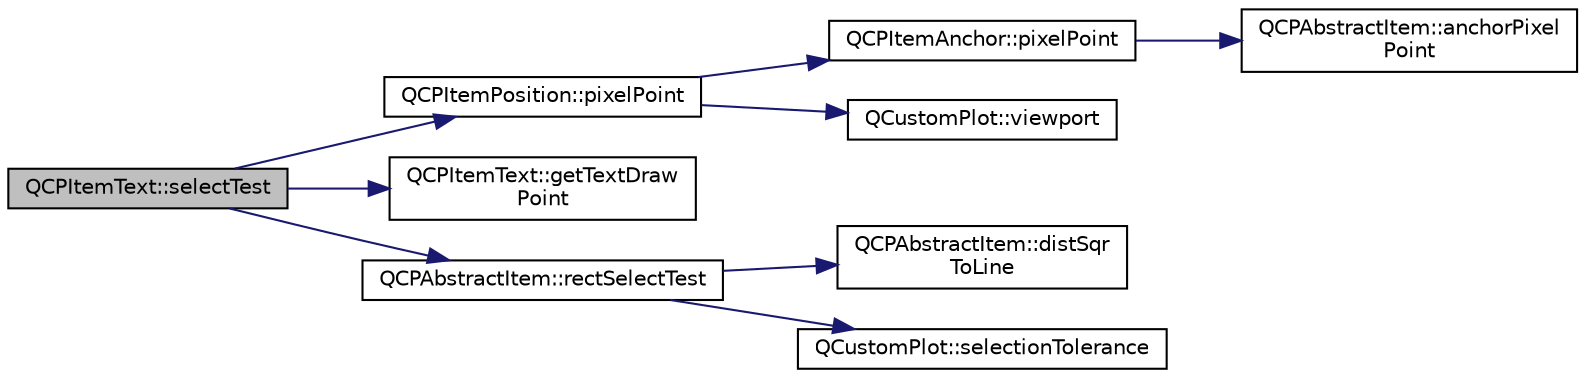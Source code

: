 digraph "QCPItemText::selectTest"
{
  edge [fontname="Helvetica",fontsize="10",labelfontname="Helvetica",labelfontsize="10"];
  node [fontname="Helvetica",fontsize="10",shape=record];
  rankdir="LR";
  Node97 [label="QCPItemText::selectTest",height=0.2,width=0.4,color="black", fillcolor="grey75", style="filled", fontcolor="black"];
  Node97 -> Node98 [color="midnightblue",fontsize="10",style="solid",fontname="Helvetica"];
  Node98 [label="QCPItemPosition::pixelPoint",height=0.2,width=0.4,color="black", fillcolor="white", style="filled",URL="$d1/dad/class_q_c_p_item_position.html#a6cad070c22801295231f5bd6045afe70"];
  Node98 -> Node99 [color="midnightblue",fontsize="10",style="solid",fontname="Helvetica"];
  Node99 [label="QCPItemAnchor::pixelPoint",height=0.2,width=0.4,color="black", fillcolor="white", style="filled",URL="$d4/d7c/class_q_c_p_item_anchor.html#ae1a21d9471d1d788624cad297e1b8d6f"];
  Node99 -> Node100 [color="midnightblue",fontsize="10",style="solid",fontname="Helvetica"];
  Node100 [label="QCPAbstractItem::anchorPixel\lPoint",height=0.2,width=0.4,color="black", fillcolor="white", style="filled",URL="$da/d6a/class_q_c_p_abstract_item.html#a5681c190803e899bac9a240753fdba00"];
  Node98 -> Node101 [color="midnightblue",fontsize="10",style="solid",fontname="Helvetica"];
  Node101 [label="QCustomPlot::viewport",height=0.2,width=0.4,color="black", fillcolor="white", style="filled",URL="$dd/d9b/class_q_custom_plot.html#a19842409b18f556b256d05e97fffc670"];
  Node97 -> Node102 [color="midnightblue",fontsize="10",style="solid",fontname="Helvetica"];
  Node102 [label="QCPItemText::getTextDraw\lPoint",height=0.2,width=0.4,color="black", fillcolor="white", style="filled",URL="$d7/da0/class_q_c_p_item_text.html#a4c76ad7e33c50aff0a60b8f38fe6060e"];
  Node97 -> Node103 [color="midnightblue",fontsize="10",style="solid",fontname="Helvetica"];
  Node103 [label="QCPAbstractItem::rectSelectTest",height=0.2,width=0.4,color="black", fillcolor="white", style="filled",URL="$da/d6a/class_q_c_p_abstract_item.html#a26aa3828d398e29116afee16216d6b36"];
  Node103 -> Node104 [color="midnightblue",fontsize="10",style="solid",fontname="Helvetica"];
  Node104 [label="QCPAbstractItem::distSqr\lToLine",height=0.2,width=0.4,color="black", fillcolor="white", style="filled",URL="$da/d6a/class_q_c_p_abstract_item.html#a8f4d23e883cbb55219959ed6ce8f10ac"];
  Node103 -> Node105 [color="midnightblue",fontsize="10",style="solid",fontname="Helvetica"];
  Node105 [label="QCustomPlot::selectionTolerance",height=0.2,width=0.4,color="black", fillcolor="white", style="filled",URL="$dd/d9b/class_q_custom_plot.html#a5441d11013afeaf4b8f2ea06e8624a25"];
}

